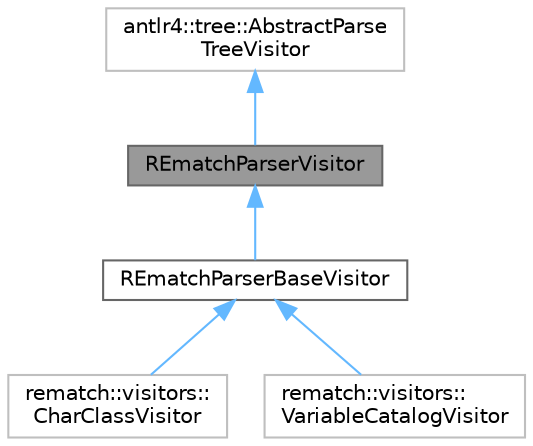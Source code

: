 digraph "REmatchParserVisitor"
{
 // LATEX_PDF_SIZE
  bgcolor="transparent";
  edge [fontname=Helvetica,fontsize=10,labelfontname=Helvetica,labelfontsize=10];
  node [fontname=Helvetica,fontsize=10,shape=box,height=0.2,width=0.4];
  Node1 [label="REmatchParserVisitor",height=0.2,width=0.4,color="gray40", fillcolor="grey60", style="filled", fontcolor="black",tooltip="This class defines an abstract visitor for a parse tree produced by REmatchParser."];
  Node2 -> Node1 [dir="back",color="steelblue1",style="solid"];
  Node2 [label="antlr4::tree::AbstractParse\lTreeVisitor",height=0.2,width=0.4,color="grey75", fillcolor="white", style="filled",tooltip=" "];
  Node1 -> Node3 [dir="back",color="steelblue1",style="solid"];
  Node3 [label="REmatchParserBaseVisitor",height=0.2,width=0.4,color="gray40", fillcolor="white", style="filled",URL="$de/dbd/classREmatchParserBaseVisitor.html",tooltip="This class provides an empty implementation of REmatchParserVisitor, which can be extended to create ..."];
  Node3 -> Node4 [dir="back",color="steelblue1",style="solid"];
  Node4 [label="rematch::visitors::\lCharClassVisitor",height=0.2,width=0.4,color="grey75", fillcolor="white", style="filled",URL="$d7/dbe/classrematch_1_1visitors_1_1CharClassVisitor.html",tooltip=" "];
  Node3 -> Node5 [dir="back",color="steelblue1",style="solid"];
  Node5 [label="rematch::visitors::\lVariableCatalogVisitor",height=0.2,width=0.4,color="grey75", fillcolor="white", style="filled",URL="$d1/dd9/classrematch_1_1visitors_1_1VariableCatalogVisitor.html",tooltip=" "];
}
